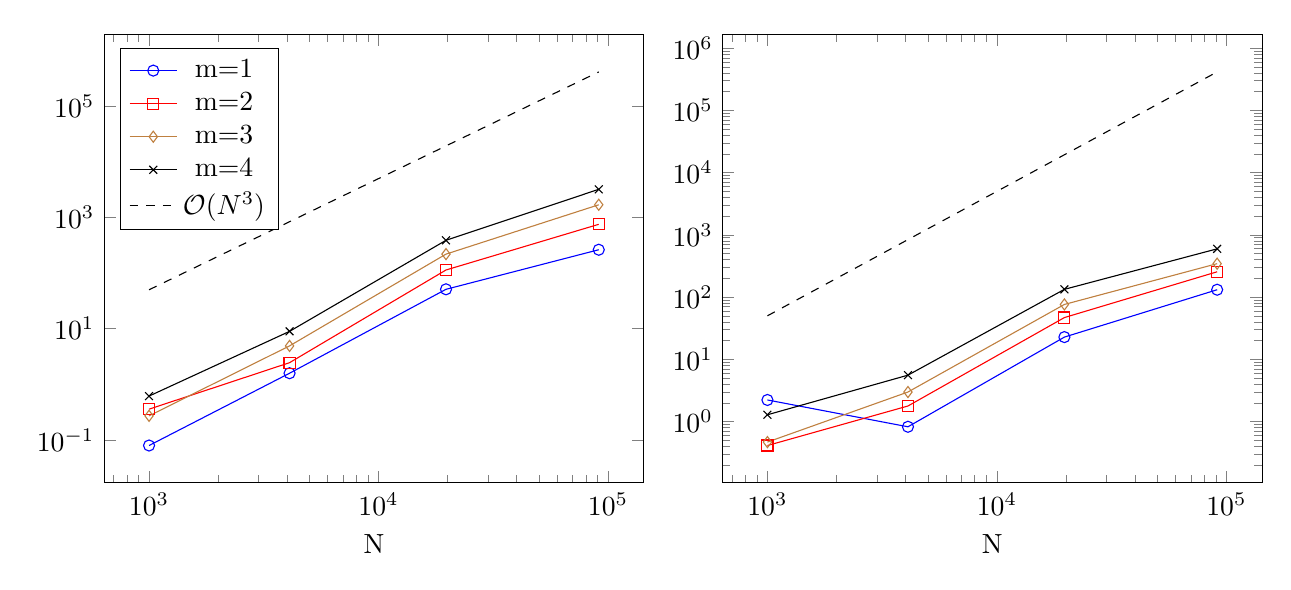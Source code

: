 \begin{tikzpicture}
\begin{groupplot}[ymin={0}, group style={group size={2 by 1}}]
    \nextgroupplot[xmode={log}, ymode={log}, xlabel={N}, legend pos={north west}]
    \addplot[color={blue}, mark={o}, mark options={solid}]
        table[row sep={\\}]
        {
            \\
            1000.0  0.079  \\
            4096.0  1.578  \\
            19683.0  51.002  \\
            91125.0  262.688  \\
        }
        ;
    \addlegendentry {m=1}
    \addplot[color={red}, mark={square}, mark options={solid}]
        table[row sep={\\}]
        {
            \\
            1000.0  0.356  \\
            4096.0  2.443  \\
            19683.0  113.569  \\
            91125.0  753.121  \\
        }
        ;
    \addlegendentry {m=2}
    \addplot[color={brown}, mark={diamond}, mark options={solid}]
        table[row sep={\\}]
        {
            \\
            1000.0  0.27  \\
            4096.0  4.896  \\
            19683.0  219.182  \\
            91125.0  1692.218  \\
        }
        ;
    \addlegendentry {m=3}
    \addplot[color={black}, mark={x}, mark options={solid}]
        table[row sep={\\}]
        {
            \\
            1000.0  0.612  \\
            4096.0  8.94  \\
            19683.0  388.375  \\
            91125.0  3207.405  \\
        }
        ;
    \addlegendentry {m=4}
    \addplot[color={black}, dashed]
        table[row sep={\\}]
        {
            \\
            1000.0  50.0  \\
            4096.0  838.861  \\
            19683.0  19371.024  \\
            91125.0  415188.281  \\
        }
        ;
    \addlegendentry {$\mathcal O(N^3)$}
    \nextgroupplot[xmode={log}, ymode={log}, xlabel={N}, legend pos={north west}]
    \addplot[color={blue}, mark={o}, mark options={solid}]
        table[row sep={\\}]
        {
            \\
            1000.0  2.222  \\
            4096.0  0.824  \\
            19683.0  22.759  \\
            91125.0  131.327  \\
        }
        ;
    \addplot[color={red}, mark={square}, mark options={solid}]
        table[row sep={\\}]
        {
            \\
            1000.0  0.412  \\
            4096.0  1.778  \\
            19683.0  46.876  \\
            91125.0  255.141  \\
        }
        ;
    \addplot[color={brown}, mark={diamond}, mark options={solid}]
        table[row sep={\\}]
        {
            \\
            1000.0  0.468  \\
            4096.0  2.982  \\
            19683.0  76.186  \\
            91125.0  344.435  \\
        }
        ;
    \addplot[color={black}, mark={x}, mark options={solid}]
        table[row sep={\\}]
        {
            \\
            1000.0  1.285  \\
            4096.0  5.564  \\
            19683.0  133.15  \\
            91125.0  596.18  \\
        }
        ;
    \addplot[color={black}, dashed]
        table[row sep={\\}]
        {
            \\
            1000.0  50.0  \\
            4096.0  838.861  \\
            19683.0  19371.024  \\
            91125.0  415188.281  \\
        }
        ;
\end{groupplot}
\end{tikzpicture}
